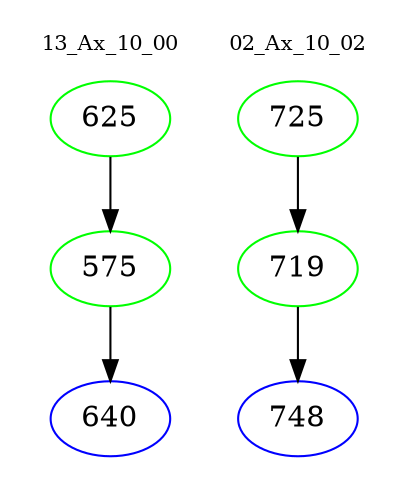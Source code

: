 digraph{
subgraph cluster_0 {
color = white
label = "13_Ax_10_00";
fontsize=10;
T0_625 [label="625", color="green"]
T0_625 -> T0_575 [color="black"]
T0_575 [label="575", color="green"]
T0_575 -> T0_640 [color="black"]
T0_640 [label="640", color="blue"]
}
subgraph cluster_1 {
color = white
label = "02_Ax_10_02";
fontsize=10;
T1_725 [label="725", color="green"]
T1_725 -> T1_719 [color="black"]
T1_719 [label="719", color="green"]
T1_719 -> T1_748 [color="black"]
T1_748 [label="748", color="blue"]
}
}
